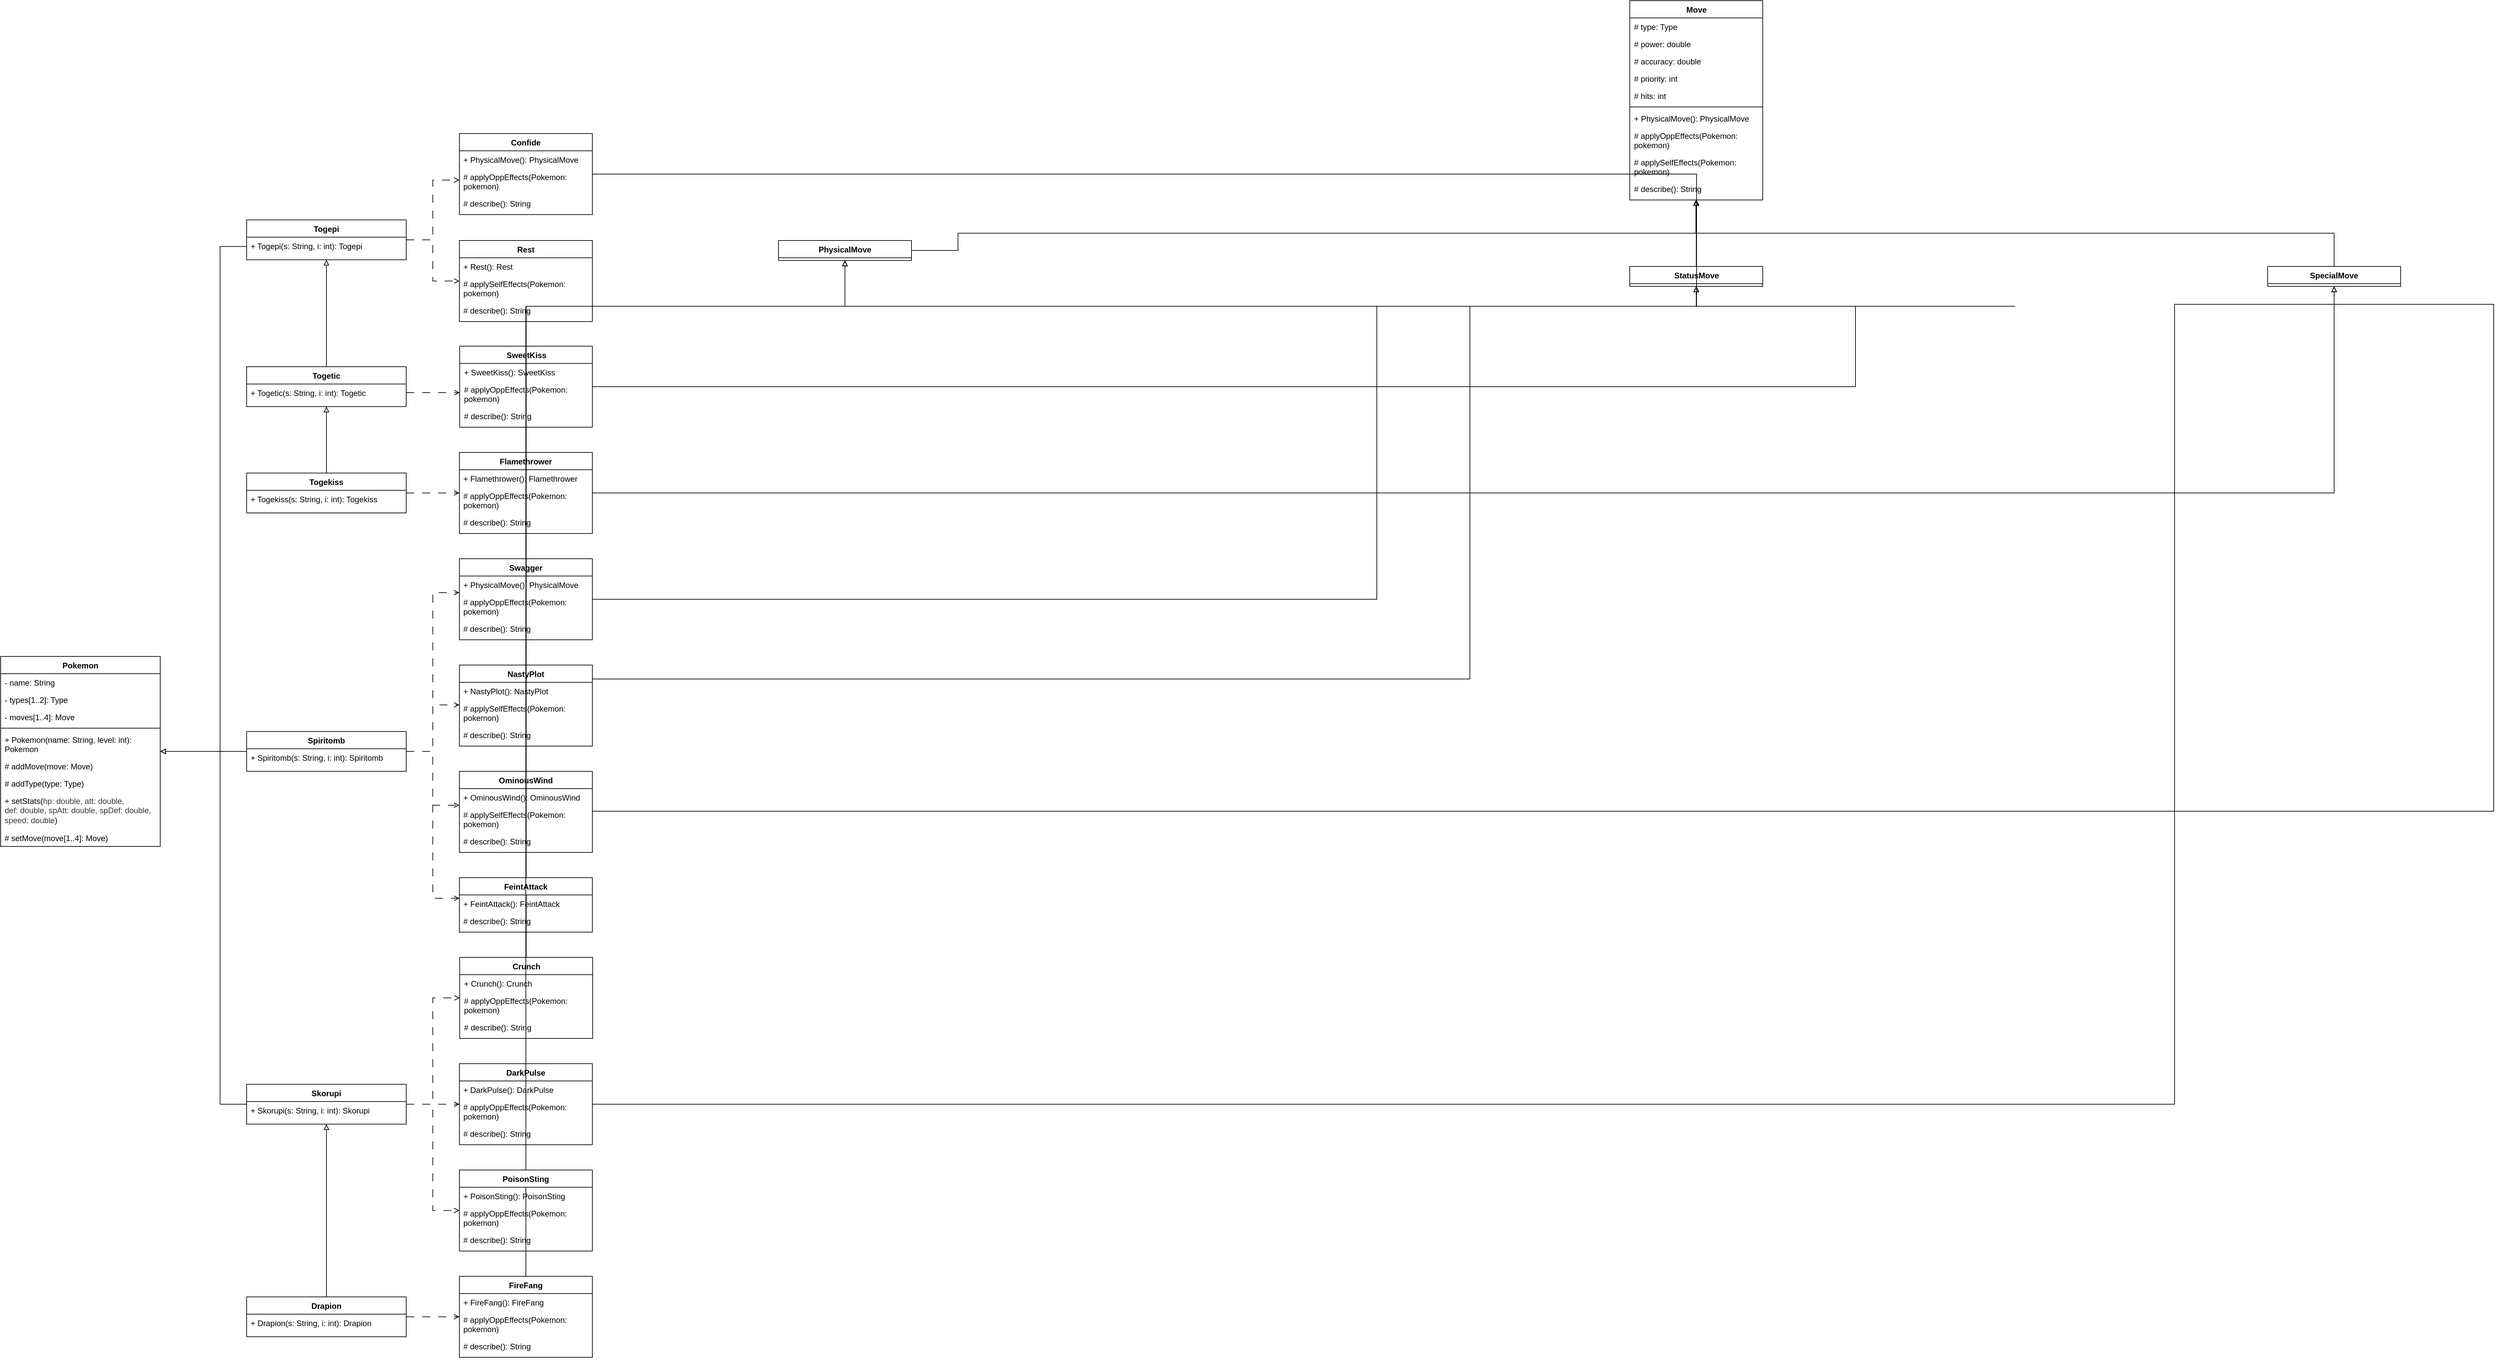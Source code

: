 <mxfile version="24.8.0">
  <diagram id="C5RBs43oDa-KdzZeNtuy" name="Page-1">
    <mxGraphModel dx="3964" dy="2474" grid="1" gridSize="10" guides="1" tooltips="1" connect="1" arrows="1" fold="1" page="1" pageScale="1" pageWidth="827" pageHeight="1169" background="none" math="0" shadow="0">
      <root>
        <mxCell id="WIyWlLk6GJQsqaUBKTNV-0" />
        <mxCell id="WIyWlLk6GJQsqaUBKTNV-1" parent="WIyWlLk6GJQsqaUBKTNV-0" />
        <mxCell id="9ZKs2qVR2nAnYhg3Whve-0" value="Pokemon" style="swimlane;fontStyle=1;align=center;verticalAlign=top;childLayout=stackLayout;horizontal=1;startSize=26;horizontalStack=0;resizeParent=1;resizeParentMax=0;resizeLast=0;collapsible=1;marginBottom=0;whiteSpace=wrap;html=1;" parent="WIyWlLk6GJQsqaUBKTNV-1" vertex="1">
          <mxGeometry x="-1130" y="707" width="240" height="286" as="geometry">
            <mxRectangle x="150" y="120" width="100" height="30" as="alternateBounds" />
          </mxGeometry>
        </mxCell>
        <mxCell id="9ZKs2qVR2nAnYhg3Whve-4" value="- name: String" style="text;strokeColor=none;fillColor=none;align=left;verticalAlign=top;spacingLeft=4;spacingRight=4;overflow=hidden;rotatable=0;points=[[0,0.5],[1,0.5]];portConstraint=eastwest;whiteSpace=wrap;html=1;" parent="9ZKs2qVR2nAnYhg3Whve-0" vertex="1">
          <mxGeometry y="26" width="240" height="26" as="geometry" />
        </mxCell>
        <mxCell id="9ZKs2qVR2nAnYhg3Whve-9" value="- types[1..2]: Type" style="text;strokeColor=none;fillColor=none;align=left;verticalAlign=top;spacingLeft=4;spacingRight=4;overflow=hidden;rotatable=0;points=[[0,0.5],[1,0.5]];portConstraint=eastwest;whiteSpace=wrap;html=1;" parent="9ZKs2qVR2nAnYhg3Whve-0" vertex="1">
          <mxGeometry y="52" width="240" height="26" as="geometry" />
        </mxCell>
        <mxCell id="9ZKs2qVR2nAnYhg3Whve-10" value="- moves[1..4]: Move" style="text;strokeColor=none;fillColor=none;align=left;verticalAlign=top;spacingLeft=4;spacingRight=4;overflow=hidden;rotatable=0;points=[[0,0.5],[1,0.5]];portConstraint=eastwest;whiteSpace=wrap;html=1;" parent="9ZKs2qVR2nAnYhg3Whve-0" vertex="1">
          <mxGeometry y="78" width="240" height="26" as="geometry" />
        </mxCell>
        <mxCell id="9ZKs2qVR2nAnYhg3Whve-2" value="" style="line;strokeWidth=1;fillColor=none;align=left;verticalAlign=middle;spacingTop=-1;spacingLeft=3;spacingRight=3;rotatable=0;labelPosition=right;points=[];portConstraint=eastwest;strokeColor=inherit;" parent="9ZKs2qVR2nAnYhg3Whve-0" vertex="1">
          <mxGeometry y="104" width="240" height="8" as="geometry" />
        </mxCell>
        <mxCell id="9ZKs2qVR2nAnYhg3Whve-3" value="+ Pokemon(name: String, level: int): Pokemon" style="text;strokeColor=none;fillColor=none;align=left;verticalAlign=top;spacingLeft=4;spacingRight=4;overflow=hidden;rotatable=0;points=[[0,0.5],[1,0.5]];portConstraint=eastwest;whiteSpace=wrap;html=1;" parent="9ZKs2qVR2nAnYhg3Whve-0" vertex="1">
          <mxGeometry y="112" width="240" height="40" as="geometry" />
        </mxCell>
        <mxCell id="9ZKs2qVR2nAnYhg3Whve-21" value="# addMove(move: Move)" style="text;strokeColor=none;fillColor=none;align=left;verticalAlign=top;spacingLeft=4;spacingRight=4;overflow=hidden;rotatable=0;points=[[0,0.5],[1,0.5]];portConstraint=eastwest;whiteSpace=wrap;html=1;" parent="9ZKs2qVR2nAnYhg3Whve-0" vertex="1">
          <mxGeometry y="152" width="240" height="26" as="geometry" />
        </mxCell>
        <mxCell id="peKbXXoSz-qY-lgi-lDG-6" value="# addType(type: Type)" style="text;strokeColor=none;fillColor=none;align=left;verticalAlign=top;spacingLeft=4;spacingRight=4;overflow=hidden;rotatable=0;points=[[0,0.5],[1,0.5]];portConstraint=eastwest;whiteSpace=wrap;html=1;" vertex="1" parent="9ZKs2qVR2nAnYhg3Whve-0">
          <mxGeometry y="178" width="240" height="26" as="geometry" />
        </mxCell>
        <mxCell id="9ZKs2qVR2nAnYhg3Whve-39" value="+ &lt;font face=&quot;Helvetica&quot;&gt;setStats(&lt;font style=&quot;font-size: 12px;&quot; color=&quot;#353833&quot;&gt;hp: double, att:&amp;nbsp;&lt;/font&gt;&lt;/font&gt;&lt;span style=&quot;color: rgb(53, 56, 51);&quot;&gt;double&lt;/span&gt;&lt;font face=&quot;Helvetica&quot;&gt;&lt;font style=&quot;font-size: 12px;&quot; color=&quot;#353833&quot;&gt;, def:&amp;nbsp;&lt;/font&gt;&lt;/font&gt;&lt;span style=&quot;color: rgb(53, 56, 51);&quot;&gt;double&lt;/span&gt;&lt;font face=&quot;Helvetica&quot;&gt;&lt;font style=&quot;font-size: 12px;&quot; color=&quot;#353833&quot;&gt;, spAtt:&amp;nbsp;&lt;/font&gt;&lt;/font&gt;&lt;span style=&quot;color: rgb(53, 56, 51);&quot;&gt;double&lt;/span&gt;&lt;font face=&quot;Helvetica&quot;&gt;&lt;font style=&quot;font-size: 12px;&quot; color=&quot;#353833&quot;&gt;, spDef:&amp;nbsp;&lt;/font&gt;&lt;/font&gt;&lt;span style=&quot;color: rgb(53, 56, 51);&quot;&gt;double&lt;/span&gt;&lt;font face=&quot;Helvetica&quot;&gt;&lt;font style=&quot;font-size: 12px;&quot; color=&quot;#353833&quot;&gt;, speed:&amp;nbsp;&lt;/font&gt;&lt;/font&gt;&lt;span style=&quot;color: rgb(53, 56, 51);&quot;&gt;double&lt;/span&gt;&lt;font face=&quot;Helvetica&quot;&gt;)&lt;/font&gt;" style="text;strokeColor=none;fillColor=none;align=left;verticalAlign=top;spacingLeft=4;spacingRight=4;overflow=hidden;rotatable=0;points=[[0,0.5],[1,0.5]];portConstraint=eastwest;whiteSpace=wrap;html=1;" parent="9ZKs2qVR2nAnYhg3Whve-0" vertex="1">
          <mxGeometry y="204" width="240" height="56" as="geometry" />
        </mxCell>
        <mxCell id="9ZKs2qVR2nAnYhg3Whve-38" value="# setMove(move[1..4]: Move)" style="text;strokeColor=none;fillColor=none;align=left;verticalAlign=top;spacingLeft=4;spacingRight=4;overflow=hidden;rotatable=0;points=[[0,0.5],[1,0.5]];portConstraint=eastwest;whiteSpace=wrap;html=1;" parent="9ZKs2qVR2nAnYhg3Whve-0" vertex="1">
          <mxGeometry y="260" width="240" height="26" as="geometry" />
        </mxCell>
        <mxCell id="GwyRjiEj88ndCghwQIb4-59" style="edgeStyle=orthogonalEdgeStyle;rounded=0;orthogonalLoop=1;jettySize=auto;html=1;endArrow=block;endFill=0;" parent="WIyWlLk6GJQsqaUBKTNV-1" source="9ZKs2qVR2nAnYhg3Whve-43" target="GwyRjiEj88ndCghwQIb4-23" edge="1">
          <mxGeometry relative="1" as="geometry">
            <Array as="points">
              <mxPoint x="310" y="70" />
              <mxPoint x="1421" y="70" />
            </Array>
          </mxGeometry>
        </mxCell>
        <mxCell id="9ZKs2qVR2nAnYhg3Whve-43" value="PhysicalMove" style="swimlane;fontStyle=1;align=center;verticalAlign=top;childLayout=stackLayout;horizontal=1;startSize=26;horizontalStack=0;resizeParent=1;resizeParentMax=0;resizeLast=0;collapsible=1;marginBottom=0;whiteSpace=wrap;html=1;" parent="WIyWlLk6GJQsqaUBKTNV-1" vertex="1">
          <mxGeometry x="40" y="81" width="200" height="30" as="geometry" />
        </mxCell>
        <mxCell id="GwyRjiEj88ndCghwQIb4-60" style="edgeStyle=orthogonalEdgeStyle;rounded=0;orthogonalLoop=1;jettySize=auto;html=1;endArrow=block;endFill=0;" parent="WIyWlLk6GJQsqaUBKTNV-1" source="GwyRjiEj88ndCghwQIb4-1" target="GwyRjiEj88ndCghwQIb4-23" edge="1">
          <mxGeometry relative="1" as="geometry" />
        </mxCell>
        <mxCell id="GwyRjiEj88ndCghwQIb4-1" value="StatusMove" style="swimlane;fontStyle=1;align=center;verticalAlign=top;childLayout=stackLayout;horizontal=1;startSize=26;horizontalStack=0;resizeParent=1;resizeParentMax=0;resizeLast=0;collapsible=1;marginBottom=0;whiteSpace=wrap;html=1;" parent="WIyWlLk6GJQsqaUBKTNV-1" vertex="1">
          <mxGeometry x="1320.5" y="120" width="200" height="30" as="geometry" />
        </mxCell>
        <mxCell id="GwyRjiEj88ndCghwQIb4-61" style="edgeStyle=orthogonalEdgeStyle;rounded=0;orthogonalLoop=1;jettySize=auto;html=1;endArrow=block;endFill=0;" parent="WIyWlLk6GJQsqaUBKTNV-1" source="GwyRjiEj88ndCghwQIb4-12" target="GwyRjiEj88ndCghwQIb4-23" edge="1">
          <mxGeometry relative="1" as="geometry">
            <Array as="points">
              <mxPoint x="2380" y="70" />
              <mxPoint x="1420" y="70" />
            </Array>
          </mxGeometry>
        </mxCell>
        <mxCell id="GwyRjiEj88ndCghwQIb4-12" value="SpecialMove" style="swimlane;fontStyle=1;align=center;verticalAlign=top;childLayout=stackLayout;horizontal=1;startSize=26;horizontalStack=0;resizeParent=1;resizeParentMax=0;resizeLast=0;collapsible=1;marginBottom=0;whiteSpace=wrap;html=1;" parent="WIyWlLk6GJQsqaUBKTNV-1" vertex="1">
          <mxGeometry x="2280" y="120" width="200" height="30" as="geometry" />
        </mxCell>
        <mxCell id="GwyRjiEj88ndCghwQIb4-23" value="Move" style="swimlane;fontStyle=1;align=center;verticalAlign=top;childLayout=stackLayout;horizontal=1;startSize=26;horizontalStack=0;resizeParent=1;resizeParentMax=0;resizeLast=0;collapsible=1;marginBottom=0;whiteSpace=wrap;html=1;" parent="WIyWlLk6GJQsqaUBKTNV-1" vertex="1">
          <mxGeometry x="1320.5" y="-280" width="200" height="300" as="geometry" />
        </mxCell>
        <mxCell id="GwyRjiEj88ndCghwQIb4-24" value="# type: Type" style="text;strokeColor=none;fillColor=none;align=left;verticalAlign=top;spacingLeft=4;spacingRight=4;overflow=hidden;rotatable=0;points=[[0,0.5],[1,0.5]];portConstraint=eastwest;whiteSpace=wrap;html=1;" parent="GwyRjiEj88ndCghwQIb4-23" vertex="1">
          <mxGeometry y="26" width="200" height="26" as="geometry" />
        </mxCell>
        <mxCell id="GwyRjiEj88ndCghwQIb4-25" value="# power: double" style="text;strokeColor=none;fillColor=none;align=left;verticalAlign=top;spacingLeft=4;spacingRight=4;overflow=hidden;rotatable=0;points=[[0,0.5],[1,0.5]];portConstraint=eastwest;whiteSpace=wrap;html=1;" parent="GwyRjiEj88ndCghwQIb4-23" vertex="1">
          <mxGeometry y="52" width="200" height="26" as="geometry" />
        </mxCell>
        <mxCell id="GwyRjiEj88ndCghwQIb4-26" value="# accuracy: double" style="text;strokeColor=none;fillColor=none;align=left;verticalAlign=top;spacingLeft=4;spacingRight=4;overflow=hidden;rotatable=0;points=[[0,0.5],[1,0.5]];portConstraint=eastwest;whiteSpace=wrap;html=1;" parent="GwyRjiEj88ndCghwQIb4-23" vertex="1">
          <mxGeometry y="78" width="200" height="26" as="geometry" />
        </mxCell>
        <mxCell id="GwyRjiEj88ndCghwQIb4-27" value="# priority: int" style="text;strokeColor=none;fillColor=none;align=left;verticalAlign=top;spacingLeft=4;spacingRight=4;overflow=hidden;rotatable=0;points=[[0,0.5],[1,0.5]];portConstraint=eastwest;whiteSpace=wrap;html=1;" parent="GwyRjiEj88ndCghwQIb4-23" vertex="1">
          <mxGeometry y="104" width="200" height="26" as="geometry" />
        </mxCell>
        <mxCell id="GwyRjiEj88ndCghwQIb4-28" value="# hits: int" style="text;strokeColor=none;fillColor=none;align=left;verticalAlign=top;spacingLeft=4;spacingRight=4;overflow=hidden;rotatable=0;points=[[0,0.5],[1,0.5]];portConstraint=eastwest;whiteSpace=wrap;html=1;" parent="GwyRjiEj88ndCghwQIb4-23" vertex="1">
          <mxGeometry y="130" width="200" height="26" as="geometry" />
        </mxCell>
        <mxCell id="GwyRjiEj88ndCghwQIb4-29" value="" style="line;strokeWidth=1;fillColor=none;align=left;verticalAlign=middle;spacingTop=-1;spacingLeft=3;spacingRight=3;rotatable=0;labelPosition=right;points=[];portConstraint=eastwest;strokeColor=inherit;" parent="GwyRjiEj88ndCghwQIb4-23" vertex="1">
          <mxGeometry y="156" width="200" height="8" as="geometry" />
        </mxCell>
        <mxCell id="GwyRjiEj88ndCghwQIb4-30" value="+ PhysicalMove(): PhysicalMove" style="text;strokeColor=none;fillColor=none;align=left;verticalAlign=top;spacingLeft=4;spacingRight=4;overflow=hidden;rotatable=0;points=[[0,0.5],[1,0.5]];portConstraint=eastwest;whiteSpace=wrap;html=1;" parent="GwyRjiEj88ndCghwQIb4-23" vertex="1">
          <mxGeometry y="164" width="200" height="26" as="geometry" />
        </mxCell>
        <mxCell id="GwyRjiEj88ndCghwQIb4-31" value="# applyOppEffects(Pokemon: pokemon)" style="text;strokeColor=none;fillColor=none;align=left;verticalAlign=top;spacingLeft=4;spacingRight=4;overflow=hidden;rotatable=0;points=[[0,0.5],[1,0.5]];portConstraint=eastwest;whiteSpace=wrap;html=1;" parent="GwyRjiEj88ndCghwQIb4-23" vertex="1">
          <mxGeometry y="190" width="200" height="40" as="geometry" />
        </mxCell>
        <mxCell id="GwyRjiEj88ndCghwQIb4-32" value="# applySelfEffects(Pokemon: pokemon)" style="text;strokeColor=none;fillColor=none;align=left;verticalAlign=top;spacingLeft=4;spacingRight=4;overflow=hidden;rotatable=0;points=[[0,0.5],[1,0.5]];portConstraint=eastwest;whiteSpace=wrap;html=1;" parent="GwyRjiEj88ndCghwQIb4-23" vertex="1">
          <mxGeometry y="230" width="200" height="40" as="geometry" />
        </mxCell>
        <mxCell id="GwyRjiEj88ndCghwQIb4-33" value="# describe(): String" style="text;strokeColor=none;fillColor=none;align=left;verticalAlign=top;spacingLeft=4;spacingRight=4;overflow=hidden;rotatable=0;points=[[0,0.5],[1,0.5]];portConstraint=eastwest;whiteSpace=wrap;html=1;" parent="GwyRjiEj88ndCghwQIb4-23" vertex="1">
          <mxGeometry y="270" width="200" height="30" as="geometry" />
        </mxCell>
        <mxCell id="GwyRjiEj88ndCghwQIb4-50" style="edgeStyle=orthogonalEdgeStyle;rounded=0;orthogonalLoop=1;jettySize=auto;html=1;entryX=0.5;entryY=1;entryDx=0;entryDy=0;endArrow=block;endFill=0;" parent="WIyWlLk6GJQsqaUBKTNV-1" source="GwyRjiEj88ndCghwQIb4-34" target="GwyRjiEj88ndCghwQIb4-1" edge="1">
          <mxGeometry relative="1" as="geometry">
            <Array as="points">
              <mxPoint x="1421" y="180" />
              <mxPoint x="1421" y="180" />
            </Array>
          </mxGeometry>
        </mxCell>
        <mxCell id="GwyRjiEj88ndCghwQIb4-34" value="Confide" style="swimlane;fontStyle=1;align=center;verticalAlign=top;childLayout=stackLayout;horizontal=1;startSize=26;horizontalStack=0;resizeParent=1;resizeParentMax=0;resizeLast=0;collapsible=1;marginBottom=0;whiteSpace=wrap;html=1;" parent="WIyWlLk6GJQsqaUBKTNV-1" vertex="1">
          <mxGeometry x="-440" y="-80" width="200" height="122" as="geometry" />
        </mxCell>
        <mxCell id="peKbXXoSz-qY-lgi-lDG-16" value="+ PhysicalMove(): PhysicalMove" style="text;strokeColor=none;fillColor=none;align=left;verticalAlign=top;spacingLeft=4;spacingRight=4;overflow=hidden;rotatable=0;points=[[0,0.5],[1,0.5]];portConstraint=eastwest;whiteSpace=wrap;html=1;" vertex="1" parent="GwyRjiEj88ndCghwQIb4-34">
          <mxGeometry y="26" width="200" height="26" as="geometry" />
        </mxCell>
        <mxCell id="peKbXXoSz-qY-lgi-lDG-17" value="# applyOppEffects(Pokemon: pokemon)" style="text;strokeColor=none;fillColor=none;align=left;verticalAlign=top;spacingLeft=4;spacingRight=4;overflow=hidden;rotatable=0;points=[[0,0.5],[1,0.5]];portConstraint=eastwest;whiteSpace=wrap;html=1;" vertex="1" parent="GwyRjiEj88ndCghwQIb4-34">
          <mxGeometry y="52" width="200" height="40" as="geometry" />
        </mxCell>
        <mxCell id="peKbXXoSz-qY-lgi-lDG-18" value="# describe(): String" style="text;strokeColor=none;fillColor=none;align=left;verticalAlign=top;spacingLeft=4;spacingRight=4;overflow=hidden;rotatable=0;points=[[0,0.5],[1,0.5]];portConstraint=eastwest;whiteSpace=wrap;html=1;" vertex="1" parent="GwyRjiEj88ndCghwQIb4-34">
          <mxGeometry y="92" width="200" height="30" as="geometry" />
        </mxCell>
        <mxCell id="GwyRjiEj88ndCghwQIb4-52" style="edgeStyle=orthogonalEdgeStyle;rounded=0;orthogonalLoop=1;jettySize=auto;html=1;entryX=0.5;entryY=1;entryDx=0;entryDy=0;endArrow=block;endFill=0;" parent="WIyWlLk6GJQsqaUBKTNV-1" source="GwyRjiEj88ndCghwQIb4-35" target="GwyRjiEj88ndCghwQIb4-1" edge="1">
          <mxGeometry relative="1" as="geometry">
            <Array as="points">
              <mxPoint x="1080" y="741" />
              <mxPoint x="1080" y="180" />
              <mxPoint x="1421" y="180" />
            </Array>
          </mxGeometry>
        </mxCell>
        <mxCell id="GwyRjiEj88ndCghwQIb4-35" value="NastyPlot" style="swimlane;fontStyle=1;align=center;verticalAlign=top;childLayout=stackLayout;horizontal=1;startSize=26;horizontalStack=0;resizeParent=1;resizeParentMax=0;resizeLast=0;collapsible=1;marginBottom=0;whiteSpace=wrap;html=1;" parent="WIyWlLk6GJQsqaUBKTNV-1" vertex="1">
          <mxGeometry x="-440" y="720" width="200" height="122" as="geometry" />
        </mxCell>
        <mxCell id="peKbXXoSz-qY-lgi-lDG-10" value="+ NastyPlot(): NastyPlot" style="text;strokeColor=none;fillColor=none;align=left;verticalAlign=top;spacingLeft=4;spacingRight=4;overflow=hidden;rotatable=0;points=[[0,0.5],[1,0.5]];portConstraint=eastwest;whiteSpace=wrap;html=1;" vertex="1" parent="GwyRjiEj88ndCghwQIb4-35">
          <mxGeometry y="26" width="200" height="26" as="geometry" />
        </mxCell>
        <mxCell id="peKbXXoSz-qY-lgi-lDG-11" value="# applySelfEffects(Pokemon: pokemon)" style="text;strokeColor=none;fillColor=none;align=left;verticalAlign=top;spacingLeft=4;spacingRight=4;overflow=hidden;rotatable=0;points=[[0,0.5],[1,0.5]];portConstraint=eastwest;whiteSpace=wrap;html=1;" vertex="1" parent="GwyRjiEj88ndCghwQIb4-35">
          <mxGeometry y="52" width="200" height="40" as="geometry" />
        </mxCell>
        <mxCell id="peKbXXoSz-qY-lgi-lDG-12" value="# describe(): String" style="text;strokeColor=none;fillColor=none;align=left;verticalAlign=top;spacingLeft=4;spacingRight=4;overflow=hidden;rotatable=0;points=[[0,0.5],[1,0.5]];portConstraint=eastwest;whiteSpace=wrap;html=1;" vertex="1" parent="GwyRjiEj88ndCghwQIb4-35">
          <mxGeometry y="92" width="200" height="30" as="geometry" />
        </mxCell>
        <mxCell id="GwyRjiEj88ndCghwQIb4-53" style="edgeStyle=orthogonalEdgeStyle;rounded=0;orthogonalLoop=1;jettySize=auto;html=1;entryX=0.5;entryY=1;entryDx=0;entryDy=0;endArrow=block;endFill=0;" parent="WIyWlLk6GJQsqaUBKTNV-1" source="GwyRjiEj88ndCghwQIb4-36" target="GwyRjiEj88ndCghwQIb4-1" edge="1">
          <mxGeometry relative="1" as="geometry">
            <Array as="points">
              <mxPoint x="1900" y="180" />
              <mxPoint x="1421" y="180" />
            </Array>
          </mxGeometry>
        </mxCell>
        <mxCell id="GwyRjiEj88ndCghwQIb4-36" value="Rest" style="swimlane;fontStyle=1;align=center;verticalAlign=top;childLayout=stackLayout;horizontal=1;startSize=26;horizontalStack=0;resizeParent=1;resizeParentMax=0;resizeLast=0;collapsible=1;marginBottom=0;whiteSpace=wrap;html=1;" parent="WIyWlLk6GJQsqaUBKTNV-1" vertex="1">
          <mxGeometry x="-440" y="81" width="200" height="122" as="geometry" />
        </mxCell>
        <mxCell id="peKbXXoSz-qY-lgi-lDG-13" value="+ Rest(): Rest" style="text;strokeColor=none;fillColor=none;align=left;verticalAlign=top;spacingLeft=4;spacingRight=4;overflow=hidden;rotatable=0;points=[[0,0.5],[1,0.5]];portConstraint=eastwest;whiteSpace=wrap;html=1;" vertex="1" parent="GwyRjiEj88ndCghwQIb4-36">
          <mxGeometry y="26" width="200" height="26" as="geometry" />
        </mxCell>
        <mxCell id="peKbXXoSz-qY-lgi-lDG-14" value="# applySelfEffects(Pokemon: pokemon)" style="text;strokeColor=none;fillColor=none;align=left;verticalAlign=top;spacingLeft=4;spacingRight=4;overflow=hidden;rotatable=0;points=[[0,0.5],[1,0.5]];portConstraint=eastwest;whiteSpace=wrap;html=1;" vertex="1" parent="GwyRjiEj88ndCghwQIb4-36">
          <mxGeometry y="52" width="200" height="40" as="geometry" />
        </mxCell>
        <mxCell id="peKbXXoSz-qY-lgi-lDG-15" value="# describe(): String" style="text;strokeColor=none;fillColor=none;align=left;verticalAlign=top;spacingLeft=4;spacingRight=4;overflow=hidden;rotatable=0;points=[[0,0.5],[1,0.5]];portConstraint=eastwest;whiteSpace=wrap;html=1;" vertex="1" parent="GwyRjiEj88ndCghwQIb4-36">
          <mxGeometry y="92" width="200" height="30" as="geometry" />
        </mxCell>
        <mxCell id="GwyRjiEj88ndCghwQIb4-49" style="edgeStyle=orthogonalEdgeStyle;rounded=0;orthogonalLoop=1;jettySize=auto;html=1;entryX=0.5;entryY=1;entryDx=0;entryDy=0;endArrow=block;endFill=0;" parent="WIyWlLk6GJQsqaUBKTNV-1" source="GwyRjiEj88ndCghwQIb4-37" target="GwyRjiEj88ndCghwQIb4-1" edge="1">
          <mxGeometry relative="1" as="geometry">
            <Array as="points">
              <mxPoint x="940" y="180" />
              <mxPoint x="1421" y="180" />
            </Array>
          </mxGeometry>
        </mxCell>
        <mxCell id="GwyRjiEj88ndCghwQIb4-37" value="Swagger" style="swimlane;fontStyle=1;align=center;verticalAlign=top;childLayout=stackLayout;horizontal=1;startSize=26;horizontalStack=0;resizeParent=1;resizeParentMax=0;resizeLast=0;collapsible=1;marginBottom=0;whiteSpace=wrap;html=1;" parent="WIyWlLk6GJQsqaUBKTNV-1" vertex="1">
          <mxGeometry x="-440" y="560" width="200" height="122" as="geometry" />
        </mxCell>
        <mxCell id="peKbXXoSz-qY-lgi-lDG-19" value="+ PhysicalMove(): PhysicalMove" style="text;strokeColor=none;fillColor=none;align=left;verticalAlign=top;spacingLeft=4;spacingRight=4;overflow=hidden;rotatable=0;points=[[0,0.5],[1,0.5]];portConstraint=eastwest;whiteSpace=wrap;html=1;" vertex="1" parent="GwyRjiEj88ndCghwQIb4-37">
          <mxGeometry y="26" width="200" height="26" as="geometry" />
        </mxCell>
        <mxCell id="peKbXXoSz-qY-lgi-lDG-20" value="# applyOppEffects(Pokemon: pokemon)" style="text;strokeColor=none;fillColor=none;align=left;verticalAlign=top;spacingLeft=4;spacingRight=4;overflow=hidden;rotatable=0;points=[[0,0.5],[1,0.5]];portConstraint=eastwest;whiteSpace=wrap;html=1;" vertex="1" parent="GwyRjiEj88ndCghwQIb4-37">
          <mxGeometry y="52" width="200" height="40" as="geometry" />
        </mxCell>
        <mxCell id="peKbXXoSz-qY-lgi-lDG-21" value="# describe(): String" style="text;strokeColor=none;fillColor=none;align=left;verticalAlign=top;spacingLeft=4;spacingRight=4;overflow=hidden;rotatable=0;points=[[0,0.5],[1,0.5]];portConstraint=eastwest;whiteSpace=wrap;html=1;" vertex="1" parent="GwyRjiEj88ndCghwQIb4-37">
          <mxGeometry y="92" width="200" height="30" as="geometry" />
        </mxCell>
        <mxCell id="GwyRjiEj88ndCghwQIb4-51" style="edgeStyle=orthogonalEdgeStyle;rounded=0;orthogonalLoop=1;jettySize=auto;html=1;entryX=0.5;entryY=1;entryDx=0;entryDy=0;endArrow=block;endFill=0;" parent="WIyWlLk6GJQsqaUBKTNV-1" source="GwyRjiEj88ndCghwQIb4-38" target="GwyRjiEj88ndCghwQIb4-1" edge="1">
          <mxGeometry relative="1" as="geometry">
            <Array as="points">
              <mxPoint x="1660" y="180" />
              <mxPoint x="1421" y="180" />
            </Array>
          </mxGeometry>
        </mxCell>
        <mxCell id="GwyRjiEj88ndCghwQIb4-38" value="SweetKiss" style="swimlane;fontStyle=1;align=center;verticalAlign=top;childLayout=stackLayout;horizontal=1;startSize=26;horizontalStack=0;resizeParent=1;resizeParentMax=0;resizeLast=0;collapsible=1;marginBottom=0;whiteSpace=wrap;html=1;" parent="WIyWlLk6GJQsqaUBKTNV-1" vertex="1">
          <mxGeometry x="-439.5" y="240" width="199.5" height="122" as="geometry" />
        </mxCell>
        <mxCell id="peKbXXoSz-qY-lgi-lDG-7" value="+ SweetKiss(): SweetKiss" style="text;strokeColor=none;fillColor=none;align=left;verticalAlign=top;spacingLeft=4;spacingRight=4;overflow=hidden;rotatable=0;points=[[0,0.5],[1,0.5]];portConstraint=eastwest;whiteSpace=wrap;html=1;" vertex="1" parent="GwyRjiEj88ndCghwQIb4-38">
          <mxGeometry y="26" width="199.5" height="26" as="geometry" />
        </mxCell>
        <mxCell id="peKbXXoSz-qY-lgi-lDG-8" value="# applyOppEffects(Pokemon: pokemon)" style="text;strokeColor=none;fillColor=none;align=left;verticalAlign=top;spacingLeft=4;spacingRight=4;overflow=hidden;rotatable=0;points=[[0,0.5],[1,0.5]];portConstraint=eastwest;whiteSpace=wrap;html=1;" vertex="1" parent="GwyRjiEj88ndCghwQIb4-38">
          <mxGeometry y="52" width="199.5" height="40" as="geometry" />
        </mxCell>
        <mxCell id="peKbXXoSz-qY-lgi-lDG-9" value="# describe(): String" style="text;strokeColor=none;fillColor=none;align=left;verticalAlign=top;spacingLeft=4;spacingRight=4;overflow=hidden;rotatable=0;points=[[0,0.5],[1,0.5]];portConstraint=eastwest;whiteSpace=wrap;html=1;" vertex="1" parent="GwyRjiEj88ndCghwQIb4-38">
          <mxGeometry y="92" width="199.5" height="30" as="geometry" />
        </mxCell>
        <mxCell id="GwyRjiEj88ndCghwQIb4-47" style="edgeStyle=orthogonalEdgeStyle;rounded=0;orthogonalLoop=1;jettySize=auto;html=1;entryX=0.5;entryY=1;entryDx=0;entryDy=0;endArrow=block;endFill=0;" parent="WIyWlLk6GJQsqaUBKTNV-1" source="GwyRjiEj88ndCghwQIb4-39" target="GwyRjiEj88ndCghwQIb4-12" edge="1">
          <mxGeometry relative="1" as="geometry">
            <Array as="points">
              <mxPoint x="2140" y="177" />
              <mxPoint x="2380" y="177" />
            </Array>
          </mxGeometry>
        </mxCell>
        <mxCell id="GwyRjiEj88ndCghwQIb4-39" value="DarkPulse" style="swimlane;fontStyle=1;align=center;verticalAlign=top;childLayout=stackLayout;horizontal=1;startSize=26;horizontalStack=0;resizeParent=1;resizeParentMax=0;resizeLast=0;collapsible=1;marginBottom=0;whiteSpace=wrap;html=1;" parent="WIyWlLk6GJQsqaUBKTNV-1" vertex="1">
          <mxGeometry x="-440" y="1320" width="200" height="122" as="geometry" />
        </mxCell>
        <mxCell id="peKbXXoSz-qY-lgi-lDG-25" value="+ DarkPulse(): DarkPulse" style="text;strokeColor=none;fillColor=none;align=left;verticalAlign=top;spacingLeft=4;spacingRight=4;overflow=hidden;rotatable=0;points=[[0,0.5],[1,0.5]];portConstraint=eastwest;whiteSpace=wrap;html=1;" vertex="1" parent="GwyRjiEj88ndCghwQIb4-39">
          <mxGeometry y="26" width="200" height="26" as="geometry" />
        </mxCell>
        <mxCell id="peKbXXoSz-qY-lgi-lDG-26" value="# applyOppEffects(Pokemon: pokemon)" style="text;strokeColor=none;fillColor=none;align=left;verticalAlign=top;spacingLeft=4;spacingRight=4;overflow=hidden;rotatable=0;points=[[0,0.5],[1,0.5]];portConstraint=eastwest;whiteSpace=wrap;html=1;" vertex="1" parent="GwyRjiEj88ndCghwQIb4-39">
          <mxGeometry y="52" width="200" height="40" as="geometry" />
        </mxCell>
        <mxCell id="peKbXXoSz-qY-lgi-lDG-27" value="# describe(): String" style="text;strokeColor=none;fillColor=none;align=left;verticalAlign=top;spacingLeft=4;spacingRight=4;overflow=hidden;rotatable=0;points=[[0,0.5],[1,0.5]];portConstraint=eastwest;whiteSpace=wrap;html=1;" vertex="1" parent="GwyRjiEj88ndCghwQIb4-39">
          <mxGeometry y="92" width="200" height="30" as="geometry" />
        </mxCell>
        <mxCell id="GwyRjiEj88ndCghwQIb4-46" style="edgeStyle=orthogonalEdgeStyle;rounded=0;orthogonalLoop=1;jettySize=auto;html=1;entryX=0.5;entryY=1;entryDx=0;entryDy=0;endArrow=block;endFill=0;" parent="WIyWlLk6GJQsqaUBKTNV-1" source="GwyRjiEj88ndCghwQIb4-40" target="GwyRjiEj88ndCghwQIb4-12" edge="1">
          <mxGeometry relative="1" as="geometry" />
        </mxCell>
        <mxCell id="GwyRjiEj88ndCghwQIb4-40" value="Flamethrower" style="swimlane;fontStyle=1;align=center;verticalAlign=top;childLayout=stackLayout;horizontal=1;startSize=26;horizontalStack=0;resizeParent=1;resizeParentMax=0;resizeLast=0;collapsible=1;marginBottom=0;whiteSpace=wrap;html=1;" parent="WIyWlLk6GJQsqaUBKTNV-1" vertex="1">
          <mxGeometry x="-440" y="400" width="200" height="122" as="geometry" />
        </mxCell>
        <mxCell id="peKbXXoSz-qY-lgi-lDG-28" value="+ Flamethrower(): Flamethrower" style="text;strokeColor=none;fillColor=none;align=left;verticalAlign=top;spacingLeft=4;spacingRight=4;overflow=hidden;rotatable=0;points=[[0,0.5],[1,0.5]];portConstraint=eastwest;whiteSpace=wrap;html=1;" vertex="1" parent="GwyRjiEj88ndCghwQIb4-40">
          <mxGeometry y="26" width="200" height="26" as="geometry" />
        </mxCell>
        <mxCell id="peKbXXoSz-qY-lgi-lDG-30" value="# applyOppEffects(Pokemon: pokemon)" style="text;strokeColor=none;fillColor=none;align=left;verticalAlign=top;spacingLeft=4;spacingRight=4;overflow=hidden;rotatable=0;points=[[0,0.5],[1,0.5]];portConstraint=eastwest;whiteSpace=wrap;html=1;" vertex="1" parent="GwyRjiEj88ndCghwQIb4-40">
          <mxGeometry y="52" width="200" height="40" as="geometry" />
        </mxCell>
        <mxCell id="peKbXXoSz-qY-lgi-lDG-29" value="# describe(): String" style="text;strokeColor=none;fillColor=none;align=left;verticalAlign=top;spacingLeft=4;spacingRight=4;overflow=hidden;rotatable=0;points=[[0,0.5],[1,0.5]];portConstraint=eastwest;whiteSpace=wrap;html=1;" vertex="1" parent="GwyRjiEj88ndCghwQIb4-40">
          <mxGeometry y="92" width="200" height="30" as="geometry" />
        </mxCell>
        <mxCell id="GwyRjiEj88ndCghwQIb4-48" style="edgeStyle=orthogonalEdgeStyle;rounded=0;orthogonalLoop=1;jettySize=auto;html=1;endArrow=block;endFill=0;entryX=0.5;entryY=1;entryDx=0;entryDy=0;" parent="WIyWlLk6GJQsqaUBKTNV-1" source="GwyRjiEj88ndCghwQIb4-41" target="GwyRjiEj88ndCghwQIb4-12" edge="1">
          <mxGeometry relative="1" as="geometry">
            <mxPoint x="2440" y="167" as="targetPoint" />
            <Array as="points">
              <mxPoint x="2620" y="940" />
              <mxPoint x="2620" y="177" />
              <mxPoint x="2380" y="177" />
            </Array>
          </mxGeometry>
        </mxCell>
        <mxCell id="GwyRjiEj88ndCghwQIb4-41" value="OminousWind" style="swimlane;fontStyle=1;align=center;verticalAlign=top;childLayout=stackLayout;horizontal=1;startSize=26;horizontalStack=0;resizeParent=1;resizeParentMax=0;resizeLast=0;collapsible=1;marginBottom=0;whiteSpace=wrap;html=1;" parent="WIyWlLk6GJQsqaUBKTNV-1" vertex="1">
          <mxGeometry x="-440" y="880" width="200" height="122" as="geometry" />
        </mxCell>
        <mxCell id="peKbXXoSz-qY-lgi-lDG-31" value="+ OminousWind(): OminousWind" style="text;strokeColor=none;fillColor=none;align=left;verticalAlign=top;spacingLeft=4;spacingRight=4;overflow=hidden;rotatable=0;points=[[0,0.5],[1,0.5]];portConstraint=eastwest;whiteSpace=wrap;html=1;" vertex="1" parent="GwyRjiEj88ndCghwQIb4-41">
          <mxGeometry y="26" width="200" height="26" as="geometry" />
        </mxCell>
        <mxCell id="peKbXXoSz-qY-lgi-lDG-32" value="# applySelfEffects(Pokemon: pokemon)" style="text;strokeColor=none;fillColor=none;align=left;verticalAlign=top;spacingLeft=4;spacingRight=4;overflow=hidden;rotatable=0;points=[[0,0.5],[1,0.5]];portConstraint=eastwest;whiteSpace=wrap;html=1;" vertex="1" parent="GwyRjiEj88ndCghwQIb4-41">
          <mxGeometry y="52" width="200" height="40" as="geometry" />
        </mxCell>
        <mxCell id="peKbXXoSz-qY-lgi-lDG-33" value="# describe(): String" style="text;strokeColor=none;fillColor=none;align=left;verticalAlign=top;spacingLeft=4;spacingRight=4;overflow=hidden;rotatable=0;points=[[0,0.5],[1,0.5]];portConstraint=eastwest;whiteSpace=wrap;html=1;" vertex="1" parent="GwyRjiEj88ndCghwQIb4-41">
          <mxGeometry y="92" width="200" height="30" as="geometry" />
        </mxCell>
        <mxCell id="GwyRjiEj88ndCghwQIb4-54" style="edgeStyle=orthogonalEdgeStyle;rounded=0;orthogonalLoop=1;jettySize=auto;html=1;entryX=0.5;entryY=1;entryDx=0;entryDy=0;endArrow=block;endFill=0;" parent="WIyWlLk6GJQsqaUBKTNV-1" source="GwyRjiEj88ndCghwQIb4-42" target="9ZKs2qVR2nAnYhg3Whve-43" edge="1">
          <mxGeometry relative="1" as="geometry">
            <Array as="points">
              <mxPoint x="10" y="180" />
              <mxPoint x="340" y="180" />
            </Array>
          </mxGeometry>
        </mxCell>
        <mxCell id="GwyRjiEj88ndCghwQIb4-42" value="Crunch" style="swimlane;fontStyle=1;align=center;verticalAlign=top;childLayout=stackLayout;horizontal=1;startSize=26;horizontalStack=0;resizeParent=1;resizeParentMax=0;resizeLast=0;collapsible=1;marginBottom=0;whiteSpace=wrap;html=1;" parent="WIyWlLk6GJQsqaUBKTNV-1" vertex="1">
          <mxGeometry x="-439.5" y="1160" width="200" height="122" as="geometry" />
        </mxCell>
        <mxCell id="peKbXXoSz-qY-lgi-lDG-40" value="+ Crunch(): Crunch" style="text;strokeColor=none;fillColor=none;align=left;verticalAlign=top;spacingLeft=4;spacingRight=4;overflow=hidden;rotatable=0;points=[[0,0.5],[1,0.5]];portConstraint=eastwest;whiteSpace=wrap;html=1;" vertex="1" parent="GwyRjiEj88ndCghwQIb4-42">
          <mxGeometry y="26" width="200" height="26" as="geometry" />
        </mxCell>
        <mxCell id="peKbXXoSz-qY-lgi-lDG-41" value="# applyOppEffects(Pokemon: pokemon)" style="text;strokeColor=none;fillColor=none;align=left;verticalAlign=top;spacingLeft=4;spacingRight=4;overflow=hidden;rotatable=0;points=[[0,0.5],[1,0.5]];portConstraint=eastwest;whiteSpace=wrap;html=1;" vertex="1" parent="GwyRjiEj88ndCghwQIb4-42">
          <mxGeometry y="52" width="200" height="40" as="geometry" />
        </mxCell>
        <mxCell id="peKbXXoSz-qY-lgi-lDG-42" value="# describe(): String" style="text;strokeColor=none;fillColor=none;align=left;verticalAlign=top;spacingLeft=4;spacingRight=4;overflow=hidden;rotatable=0;points=[[0,0.5],[1,0.5]];portConstraint=eastwest;whiteSpace=wrap;html=1;" vertex="1" parent="GwyRjiEj88ndCghwQIb4-42">
          <mxGeometry y="92" width="200" height="30" as="geometry" />
        </mxCell>
        <mxCell id="GwyRjiEj88ndCghwQIb4-55" style="edgeStyle=orthogonalEdgeStyle;rounded=0;orthogonalLoop=1;jettySize=auto;html=1;entryX=0.5;entryY=1;entryDx=0;entryDy=0;endArrow=block;endFill=0;" parent="WIyWlLk6GJQsqaUBKTNV-1" source="GwyRjiEj88ndCghwQIb4-43" target="9ZKs2qVR2nAnYhg3Whve-43" edge="1">
          <mxGeometry relative="1" as="geometry">
            <Array as="points">
              <mxPoint x="280" y="180" />
              <mxPoint x="340" y="180" />
            </Array>
          </mxGeometry>
        </mxCell>
        <mxCell id="GwyRjiEj88ndCghwQIb4-43" value="FeintAttack" style="swimlane;fontStyle=1;align=center;verticalAlign=top;childLayout=stackLayout;horizontal=1;startSize=26;horizontalStack=0;resizeParent=1;resizeParentMax=0;resizeLast=0;collapsible=1;marginBottom=0;whiteSpace=wrap;html=1;" parent="WIyWlLk6GJQsqaUBKTNV-1" vertex="1">
          <mxGeometry x="-440" y="1040" width="200" height="82" as="geometry" />
        </mxCell>
        <mxCell id="peKbXXoSz-qY-lgi-lDG-45" value="+ FeintAttack(): FeintAttack" style="text;strokeColor=none;fillColor=none;align=left;verticalAlign=top;spacingLeft=4;spacingRight=4;overflow=hidden;rotatable=0;points=[[0,0.5],[1,0.5]];portConstraint=eastwest;whiteSpace=wrap;html=1;" vertex="1" parent="GwyRjiEj88ndCghwQIb4-43">
          <mxGeometry y="26" width="200" height="26" as="geometry" />
        </mxCell>
        <mxCell id="peKbXXoSz-qY-lgi-lDG-46" value="# describe(): String" style="text;strokeColor=none;fillColor=none;align=left;verticalAlign=top;spacingLeft=4;spacingRight=4;overflow=hidden;rotatable=0;points=[[0,0.5],[1,0.5]];portConstraint=eastwest;whiteSpace=wrap;html=1;" vertex="1" parent="GwyRjiEj88ndCghwQIb4-43">
          <mxGeometry y="52" width="200" height="30" as="geometry" />
        </mxCell>
        <mxCell id="GwyRjiEj88ndCghwQIb4-56" style="edgeStyle=orthogonalEdgeStyle;rounded=0;orthogonalLoop=1;jettySize=auto;html=1;entryX=0.5;entryY=1;entryDx=0;entryDy=0;endArrow=block;endFill=0;" parent="WIyWlLk6GJQsqaUBKTNV-1" source="GwyRjiEj88ndCghwQIb4-44" target="9ZKs2qVR2nAnYhg3Whve-43" edge="1">
          <mxGeometry relative="1" as="geometry">
            <Array as="points">
              <mxPoint x="400" y="180" />
              <mxPoint x="340" y="180" />
            </Array>
          </mxGeometry>
        </mxCell>
        <mxCell id="GwyRjiEj88ndCghwQIb4-44" value="FireFang" style="swimlane;fontStyle=1;align=center;verticalAlign=top;childLayout=stackLayout;horizontal=1;startSize=26;horizontalStack=0;resizeParent=1;resizeParentMax=0;resizeLast=0;collapsible=1;marginBottom=0;whiteSpace=wrap;html=1;" parent="WIyWlLk6GJQsqaUBKTNV-1" vertex="1">
          <mxGeometry x="-440" y="1640" width="200" height="122" as="geometry" />
        </mxCell>
        <mxCell id="peKbXXoSz-qY-lgi-lDG-37" value="+ FireFang(): FireFang" style="text;strokeColor=none;fillColor=none;align=left;verticalAlign=top;spacingLeft=4;spacingRight=4;overflow=hidden;rotatable=0;points=[[0,0.5],[1,0.5]];portConstraint=eastwest;whiteSpace=wrap;html=1;" vertex="1" parent="GwyRjiEj88ndCghwQIb4-44">
          <mxGeometry y="26" width="200" height="26" as="geometry" />
        </mxCell>
        <mxCell id="peKbXXoSz-qY-lgi-lDG-38" value="# applyOppEffects(Pokemon: pokemon)" style="text;strokeColor=none;fillColor=none;align=left;verticalAlign=top;spacingLeft=4;spacingRight=4;overflow=hidden;rotatable=0;points=[[0,0.5],[1,0.5]];portConstraint=eastwest;whiteSpace=wrap;html=1;" vertex="1" parent="GwyRjiEj88ndCghwQIb4-44">
          <mxGeometry y="52" width="200" height="40" as="geometry" />
        </mxCell>
        <mxCell id="peKbXXoSz-qY-lgi-lDG-39" value="# describe(): String" style="text;strokeColor=none;fillColor=none;align=left;verticalAlign=top;spacingLeft=4;spacingRight=4;overflow=hidden;rotatable=0;points=[[0,0.5],[1,0.5]];portConstraint=eastwest;whiteSpace=wrap;html=1;" vertex="1" parent="GwyRjiEj88ndCghwQIb4-44">
          <mxGeometry y="92" width="200" height="30" as="geometry" />
        </mxCell>
        <mxCell id="GwyRjiEj88ndCghwQIb4-57" style="edgeStyle=orthogonalEdgeStyle;rounded=0;orthogonalLoop=1;jettySize=auto;html=1;entryX=0.5;entryY=1;entryDx=0;entryDy=0;endArrow=block;endFill=0;" parent="WIyWlLk6GJQsqaUBKTNV-1" source="GwyRjiEj88ndCghwQIb4-45" target="9ZKs2qVR2nAnYhg3Whve-43" edge="1">
          <mxGeometry relative="1" as="geometry">
            <Array as="points">
              <mxPoint x="730" y="180" />
              <mxPoint x="340" y="180" />
            </Array>
          </mxGeometry>
        </mxCell>
        <mxCell id="GwyRjiEj88ndCghwQIb4-45" value="PoisonSting" style="swimlane;fontStyle=1;align=center;verticalAlign=top;childLayout=stackLayout;horizontal=1;startSize=26;horizontalStack=0;resizeParent=1;resizeParentMax=0;resizeLast=0;collapsible=1;marginBottom=0;whiteSpace=wrap;html=1;" parent="WIyWlLk6GJQsqaUBKTNV-1" vertex="1">
          <mxGeometry x="-440" y="1480" width="200" height="122" as="geometry" />
        </mxCell>
        <mxCell id="peKbXXoSz-qY-lgi-lDG-34" value="+ PoisonSting(): PoisonSting" style="text;strokeColor=none;fillColor=none;align=left;verticalAlign=top;spacingLeft=4;spacingRight=4;overflow=hidden;rotatable=0;points=[[0,0.5],[1,0.5]];portConstraint=eastwest;whiteSpace=wrap;html=1;" vertex="1" parent="GwyRjiEj88ndCghwQIb4-45">
          <mxGeometry y="26" width="200" height="26" as="geometry" />
        </mxCell>
        <mxCell id="peKbXXoSz-qY-lgi-lDG-35" value="# applyOppEffects(Pokemon: pokemon)" style="text;strokeColor=none;fillColor=none;align=left;verticalAlign=top;spacingLeft=4;spacingRight=4;overflow=hidden;rotatable=0;points=[[0,0.5],[1,0.5]];portConstraint=eastwest;whiteSpace=wrap;html=1;" vertex="1" parent="GwyRjiEj88ndCghwQIb4-45">
          <mxGeometry y="52" width="200" height="40" as="geometry" />
        </mxCell>
        <mxCell id="peKbXXoSz-qY-lgi-lDG-36" value="# describe(): String" style="text;strokeColor=none;fillColor=none;align=left;verticalAlign=top;spacingLeft=4;spacingRight=4;overflow=hidden;rotatable=0;points=[[0,0.5],[1,0.5]];portConstraint=eastwest;whiteSpace=wrap;html=1;" vertex="1" parent="GwyRjiEj88ndCghwQIb4-45">
          <mxGeometry y="92" width="200" height="30" as="geometry" />
        </mxCell>
        <mxCell id="GwyRjiEj88ndCghwQIb4-71" style="edgeStyle=orthogonalEdgeStyle;rounded=0;orthogonalLoop=1;jettySize=auto;html=1;endArrow=block;endFill=0;" parent="WIyWlLk6GJQsqaUBKTNV-1" source="GwyRjiEj88ndCghwQIb4-62" target="9ZKs2qVR2nAnYhg3Whve-0" edge="1">
          <mxGeometry relative="1" as="geometry">
            <Array as="points">
              <mxPoint x="-800" y="850" />
            </Array>
          </mxGeometry>
        </mxCell>
        <mxCell id="peKbXXoSz-qY-lgi-lDG-47" style="edgeStyle=orthogonalEdgeStyle;rounded=0;orthogonalLoop=1;jettySize=auto;html=1;dashed=1;dashPattern=12 12;endArrow=open;endFill=0;" edge="1" parent="WIyWlLk6GJQsqaUBKTNV-1" source="GwyRjiEj88ndCghwQIb4-62" target="GwyRjiEj88ndCghwQIb4-37">
          <mxGeometry relative="1" as="geometry">
            <Array as="points">
              <mxPoint x="-480" y="850" />
              <mxPoint x="-480" y="611" />
            </Array>
          </mxGeometry>
        </mxCell>
        <mxCell id="peKbXXoSz-qY-lgi-lDG-48" style="edgeStyle=orthogonalEdgeStyle;rounded=0;orthogonalLoop=1;jettySize=auto;html=1;dashed=1;dashPattern=12 12;endArrow=open;endFill=0;" edge="1" parent="WIyWlLk6GJQsqaUBKTNV-1" source="GwyRjiEj88ndCghwQIb4-62" target="GwyRjiEj88ndCghwQIb4-35">
          <mxGeometry relative="1" as="geometry">
            <Array as="points">
              <mxPoint x="-480" y="850" />
              <mxPoint x="-480" y="780" />
            </Array>
          </mxGeometry>
        </mxCell>
        <mxCell id="peKbXXoSz-qY-lgi-lDG-49" style="edgeStyle=orthogonalEdgeStyle;rounded=0;orthogonalLoop=1;jettySize=auto;html=1;dashed=1;dashPattern=12 12;endArrow=open;endFill=0;" edge="1" parent="WIyWlLk6GJQsqaUBKTNV-1" source="GwyRjiEj88ndCghwQIb4-62" target="GwyRjiEj88ndCghwQIb4-43">
          <mxGeometry relative="1" as="geometry">
            <Array as="points">
              <mxPoint x="-480" y="850" />
              <mxPoint x="-480" y="1071" />
            </Array>
          </mxGeometry>
        </mxCell>
        <mxCell id="peKbXXoSz-qY-lgi-lDG-50" style="edgeStyle=orthogonalEdgeStyle;rounded=0;orthogonalLoop=1;jettySize=auto;html=1;dashed=1;dashPattern=12 12;endArrow=open;endFill=0;" edge="1" parent="WIyWlLk6GJQsqaUBKTNV-1" source="GwyRjiEj88ndCghwQIb4-62" target="GwyRjiEj88ndCghwQIb4-41">
          <mxGeometry relative="1" as="geometry">
            <Array as="points">
              <mxPoint x="-480" y="850" />
              <mxPoint x="-480" y="931" />
            </Array>
          </mxGeometry>
        </mxCell>
        <mxCell id="GwyRjiEj88ndCghwQIb4-62" value="Spiritomb" style="swimlane;fontStyle=1;align=center;verticalAlign=top;childLayout=stackLayout;horizontal=1;startSize=26;horizontalStack=0;resizeParent=1;resizeParentMax=0;resizeLast=0;collapsible=1;marginBottom=0;whiteSpace=wrap;html=1;" parent="WIyWlLk6GJQsqaUBKTNV-1" vertex="1">
          <mxGeometry x="-760" y="820" width="240" height="60" as="geometry" />
        </mxCell>
        <mxCell id="peKbXXoSz-qY-lgi-lDG-2" value="+ Spiritomb(s: String, i: int): Spiritomb" style="text;strokeColor=none;fillColor=none;align=left;verticalAlign=top;spacingLeft=4;spacingRight=4;overflow=hidden;rotatable=0;points=[[0,0.5],[1,0.5]];portConstraint=eastwest;whiteSpace=wrap;html=1;" vertex="1" parent="GwyRjiEj88ndCghwQIb4-62">
          <mxGeometry y="26" width="240" height="34" as="geometry" />
        </mxCell>
        <mxCell id="GwyRjiEj88ndCghwQIb4-70" style="edgeStyle=orthogonalEdgeStyle;rounded=0;orthogonalLoop=1;jettySize=auto;html=1;endArrow=block;endFill=0;" parent="WIyWlLk6GJQsqaUBKTNV-1" source="GwyRjiEj88ndCghwQIb4-63" target="9ZKs2qVR2nAnYhg3Whve-0" edge="1">
          <mxGeometry relative="1" as="geometry">
            <Array as="points">
              <mxPoint x="-800" y="90" />
            </Array>
          </mxGeometry>
        </mxCell>
        <mxCell id="peKbXXoSz-qY-lgi-lDG-53" style="edgeStyle=orthogonalEdgeStyle;rounded=0;orthogonalLoop=1;jettySize=auto;html=1;dashed=1;dashPattern=12 12;endArrow=open;endFill=0;" edge="1" parent="WIyWlLk6GJQsqaUBKTNV-1" source="GwyRjiEj88ndCghwQIb4-63" target="GwyRjiEj88ndCghwQIb4-34">
          <mxGeometry relative="1" as="geometry">
            <Array as="points">
              <mxPoint x="-480" y="80" />
              <mxPoint x="-480" y="-10" />
            </Array>
          </mxGeometry>
        </mxCell>
        <mxCell id="peKbXXoSz-qY-lgi-lDG-54" style="edgeStyle=orthogonalEdgeStyle;rounded=0;orthogonalLoop=1;jettySize=auto;html=1;dashed=1;dashPattern=12 12;endArrow=open;endFill=0;" edge="1" parent="WIyWlLk6GJQsqaUBKTNV-1" source="GwyRjiEj88ndCghwQIb4-63" target="GwyRjiEj88ndCghwQIb4-36">
          <mxGeometry relative="1" as="geometry" />
        </mxCell>
        <mxCell id="GwyRjiEj88ndCghwQIb4-63" value="Togepi" style="swimlane;fontStyle=1;align=center;verticalAlign=top;childLayout=stackLayout;horizontal=1;startSize=26;horizontalStack=0;resizeParent=1;resizeParentMax=0;resizeLast=0;collapsible=1;marginBottom=0;whiteSpace=wrap;html=1;" parent="WIyWlLk6GJQsqaUBKTNV-1" vertex="1">
          <mxGeometry x="-760" y="50" width="240" height="60" as="geometry" />
        </mxCell>
        <mxCell id="peKbXXoSz-qY-lgi-lDG-3" value="+ Togepi(s: String, i: int): Togepi" style="text;strokeColor=none;fillColor=none;align=left;verticalAlign=top;spacingLeft=4;spacingRight=4;overflow=hidden;rotatable=0;points=[[0,0.5],[1,0.5]];portConstraint=eastwest;whiteSpace=wrap;html=1;" vertex="1" parent="GwyRjiEj88ndCghwQIb4-63">
          <mxGeometry y="26" width="240" height="34" as="geometry" />
        </mxCell>
        <mxCell id="GwyRjiEj88ndCghwQIb4-69" style="edgeStyle=orthogonalEdgeStyle;rounded=0;orthogonalLoop=1;jettySize=auto;html=1;entryX=0.5;entryY=1;entryDx=0;entryDy=0;endArrow=block;endFill=0;" parent="WIyWlLk6GJQsqaUBKTNV-1" source="GwyRjiEj88ndCghwQIb4-64" target="GwyRjiEj88ndCghwQIb4-63" edge="1">
          <mxGeometry relative="1" as="geometry" />
        </mxCell>
        <mxCell id="peKbXXoSz-qY-lgi-lDG-55" style="edgeStyle=orthogonalEdgeStyle;rounded=0;orthogonalLoop=1;jettySize=auto;html=1;dashed=1;dashPattern=12 12;endArrow=open;endFill=0;" edge="1" parent="WIyWlLk6GJQsqaUBKTNV-1" source="GwyRjiEj88ndCghwQIb4-64" target="GwyRjiEj88ndCghwQIb4-38">
          <mxGeometry relative="1" as="geometry">
            <Array as="points">
              <mxPoint x="-500" y="310" />
              <mxPoint x="-500" y="310" />
            </Array>
          </mxGeometry>
        </mxCell>
        <mxCell id="GwyRjiEj88ndCghwQIb4-64" value="Togetic" style="swimlane;fontStyle=1;align=center;verticalAlign=top;childLayout=stackLayout;horizontal=1;startSize=26;horizontalStack=0;resizeParent=1;resizeParentMax=0;resizeLast=0;collapsible=1;marginBottom=0;whiteSpace=wrap;html=1;" parent="WIyWlLk6GJQsqaUBKTNV-1" vertex="1">
          <mxGeometry x="-760" y="271" width="240" height="60" as="geometry" />
        </mxCell>
        <mxCell id="peKbXXoSz-qY-lgi-lDG-4" value="+ Togetic(s: String, i: int): Togetic" style="text;strokeColor=none;fillColor=none;align=left;verticalAlign=top;spacingLeft=4;spacingRight=4;overflow=hidden;rotatable=0;points=[[0,0.5],[1,0.5]];portConstraint=eastwest;whiteSpace=wrap;html=1;" vertex="1" parent="GwyRjiEj88ndCghwQIb4-64">
          <mxGeometry y="26" width="240" height="34" as="geometry" />
        </mxCell>
        <mxCell id="GwyRjiEj88ndCghwQIb4-68" style="edgeStyle=orthogonalEdgeStyle;rounded=0;orthogonalLoop=1;jettySize=auto;html=1;entryX=0.5;entryY=1;entryDx=0;entryDy=0;endArrow=block;endFill=0;" parent="WIyWlLk6GJQsqaUBKTNV-1" source="GwyRjiEj88ndCghwQIb4-65" target="GwyRjiEj88ndCghwQIb4-64" edge="1">
          <mxGeometry relative="1" as="geometry" />
        </mxCell>
        <mxCell id="peKbXXoSz-qY-lgi-lDG-57" style="edgeStyle=orthogonalEdgeStyle;rounded=0;orthogonalLoop=1;jettySize=auto;html=1;dashed=1;dashPattern=12 12;endArrow=open;endFill=0;" edge="1" parent="WIyWlLk6GJQsqaUBKTNV-1" source="GwyRjiEj88ndCghwQIb4-65" target="GwyRjiEj88ndCghwQIb4-40">
          <mxGeometry relative="1" as="geometry" />
        </mxCell>
        <mxCell id="GwyRjiEj88ndCghwQIb4-65" value="Togekiss" style="swimlane;fontStyle=1;align=center;verticalAlign=top;childLayout=stackLayout;horizontal=1;startSize=26;horizontalStack=0;resizeParent=1;resizeParentMax=0;resizeLast=0;collapsible=1;marginBottom=0;whiteSpace=wrap;html=1;" parent="WIyWlLk6GJQsqaUBKTNV-1" vertex="1">
          <mxGeometry x="-760" y="431" width="240" height="60" as="geometry" />
        </mxCell>
        <mxCell id="peKbXXoSz-qY-lgi-lDG-5" value="+ Togekiss(s: String, i: int): Togekiss" style="text;strokeColor=none;fillColor=none;align=left;verticalAlign=top;spacingLeft=4;spacingRight=4;overflow=hidden;rotatable=0;points=[[0,0.5],[1,0.5]];portConstraint=eastwest;whiteSpace=wrap;html=1;" vertex="1" parent="GwyRjiEj88ndCghwQIb4-65">
          <mxGeometry y="26" width="240" height="34" as="geometry" />
        </mxCell>
        <mxCell id="GwyRjiEj88ndCghwQIb4-72" style="edgeStyle=orthogonalEdgeStyle;rounded=0;orthogonalLoop=1;jettySize=auto;html=1;endArrow=block;endFill=0;" parent="WIyWlLk6GJQsqaUBKTNV-1" source="GwyRjiEj88ndCghwQIb4-66" target="9ZKs2qVR2nAnYhg3Whve-0" edge="1">
          <mxGeometry relative="1" as="geometry">
            <Array as="points">
              <mxPoint x="-800" y="1381" />
            </Array>
          </mxGeometry>
        </mxCell>
        <mxCell id="peKbXXoSz-qY-lgi-lDG-60" style="edgeStyle=orthogonalEdgeStyle;rounded=0;orthogonalLoop=1;jettySize=auto;html=1;dashed=1;dashPattern=12 12;endArrow=open;endFill=0;" edge="1" parent="WIyWlLk6GJQsqaUBKTNV-1" source="GwyRjiEj88ndCghwQIb4-66" target="GwyRjiEj88ndCghwQIb4-45">
          <mxGeometry relative="1" as="geometry">
            <Array as="points">
              <mxPoint x="-480" y="1381" />
              <mxPoint x="-480" y="1541" />
            </Array>
          </mxGeometry>
        </mxCell>
        <mxCell id="peKbXXoSz-qY-lgi-lDG-61" style="edgeStyle=orthogonalEdgeStyle;rounded=0;orthogonalLoop=1;jettySize=auto;html=1;dashed=1;dashPattern=12 12;endArrow=open;endFill=0;" edge="1" parent="WIyWlLk6GJQsqaUBKTNV-1" source="GwyRjiEj88ndCghwQIb4-66" target="GwyRjiEj88ndCghwQIb4-39">
          <mxGeometry relative="1" as="geometry">
            <Array as="points">
              <mxPoint x="-550" y="1381" />
              <mxPoint x="-550" y="1381" />
            </Array>
          </mxGeometry>
        </mxCell>
        <mxCell id="peKbXXoSz-qY-lgi-lDG-62" style="edgeStyle=orthogonalEdgeStyle;rounded=0;orthogonalLoop=1;jettySize=auto;html=1;dashed=1;dashPattern=12 12;endArrow=open;endFill=0;" edge="1" parent="WIyWlLk6GJQsqaUBKTNV-1" source="GwyRjiEj88ndCghwQIb4-66" target="GwyRjiEj88ndCghwQIb4-42">
          <mxGeometry relative="1" as="geometry">
            <Array as="points">
              <mxPoint x="-480" y="1381" />
              <mxPoint x="-480" y="1221" />
            </Array>
          </mxGeometry>
        </mxCell>
        <mxCell id="GwyRjiEj88ndCghwQIb4-66" value="Skorupi" style="swimlane;fontStyle=1;align=center;verticalAlign=top;childLayout=stackLayout;horizontal=1;startSize=26;horizontalStack=0;resizeParent=1;resizeParentMax=0;resizeLast=0;collapsible=1;marginBottom=0;whiteSpace=wrap;html=1;" parent="WIyWlLk6GJQsqaUBKTNV-1" vertex="1">
          <mxGeometry x="-760" y="1351" width="240" height="60" as="geometry" />
        </mxCell>
        <mxCell id="peKbXXoSz-qY-lgi-lDG-0" value="+ Skorupi(s: String, i: int): Skorupi" style="text;strokeColor=none;fillColor=none;align=left;verticalAlign=top;spacingLeft=4;spacingRight=4;overflow=hidden;rotatable=0;points=[[0,0.5],[1,0.5]];portConstraint=eastwest;whiteSpace=wrap;html=1;" vertex="1" parent="GwyRjiEj88ndCghwQIb4-66">
          <mxGeometry y="26" width="240" height="34" as="geometry" />
        </mxCell>
        <mxCell id="GwyRjiEj88ndCghwQIb4-73" style="edgeStyle=orthogonalEdgeStyle;rounded=0;orthogonalLoop=1;jettySize=auto;html=1;entryX=0.5;entryY=1;entryDx=0;entryDy=0;endArrow=block;endFill=0;" parent="WIyWlLk6GJQsqaUBKTNV-1" source="GwyRjiEj88ndCghwQIb4-67" target="GwyRjiEj88ndCghwQIb4-66" edge="1">
          <mxGeometry relative="1" as="geometry" />
        </mxCell>
        <mxCell id="peKbXXoSz-qY-lgi-lDG-59" style="edgeStyle=orthogonalEdgeStyle;rounded=0;orthogonalLoop=1;jettySize=auto;html=1;dashed=1;dashPattern=12 12;endArrow=open;endFill=0;" edge="1" parent="WIyWlLk6GJQsqaUBKTNV-1" source="GwyRjiEj88ndCghwQIb4-67" target="GwyRjiEj88ndCghwQIb4-44">
          <mxGeometry relative="1" as="geometry" />
        </mxCell>
        <mxCell id="GwyRjiEj88ndCghwQIb4-67" value="Drapion" style="swimlane;fontStyle=1;align=center;verticalAlign=top;childLayout=stackLayout;horizontal=1;startSize=26;horizontalStack=0;resizeParent=1;resizeParentMax=0;resizeLast=0;collapsible=1;marginBottom=0;whiteSpace=wrap;html=1;" parent="WIyWlLk6GJQsqaUBKTNV-1" vertex="1">
          <mxGeometry x="-760" y="1671" width="240" height="60" as="geometry" />
        </mxCell>
        <mxCell id="peKbXXoSz-qY-lgi-lDG-1" value="+ Drapion(s: String, i: int): Drapion" style="text;strokeColor=none;fillColor=none;align=left;verticalAlign=top;spacingLeft=4;spacingRight=4;overflow=hidden;rotatable=0;points=[[0,0.5],[1,0.5]];portConstraint=eastwest;whiteSpace=wrap;html=1;" vertex="1" parent="GwyRjiEj88ndCghwQIb4-67">
          <mxGeometry y="26" width="240" height="34" as="geometry" />
        </mxCell>
      </root>
    </mxGraphModel>
  </diagram>
</mxfile>
